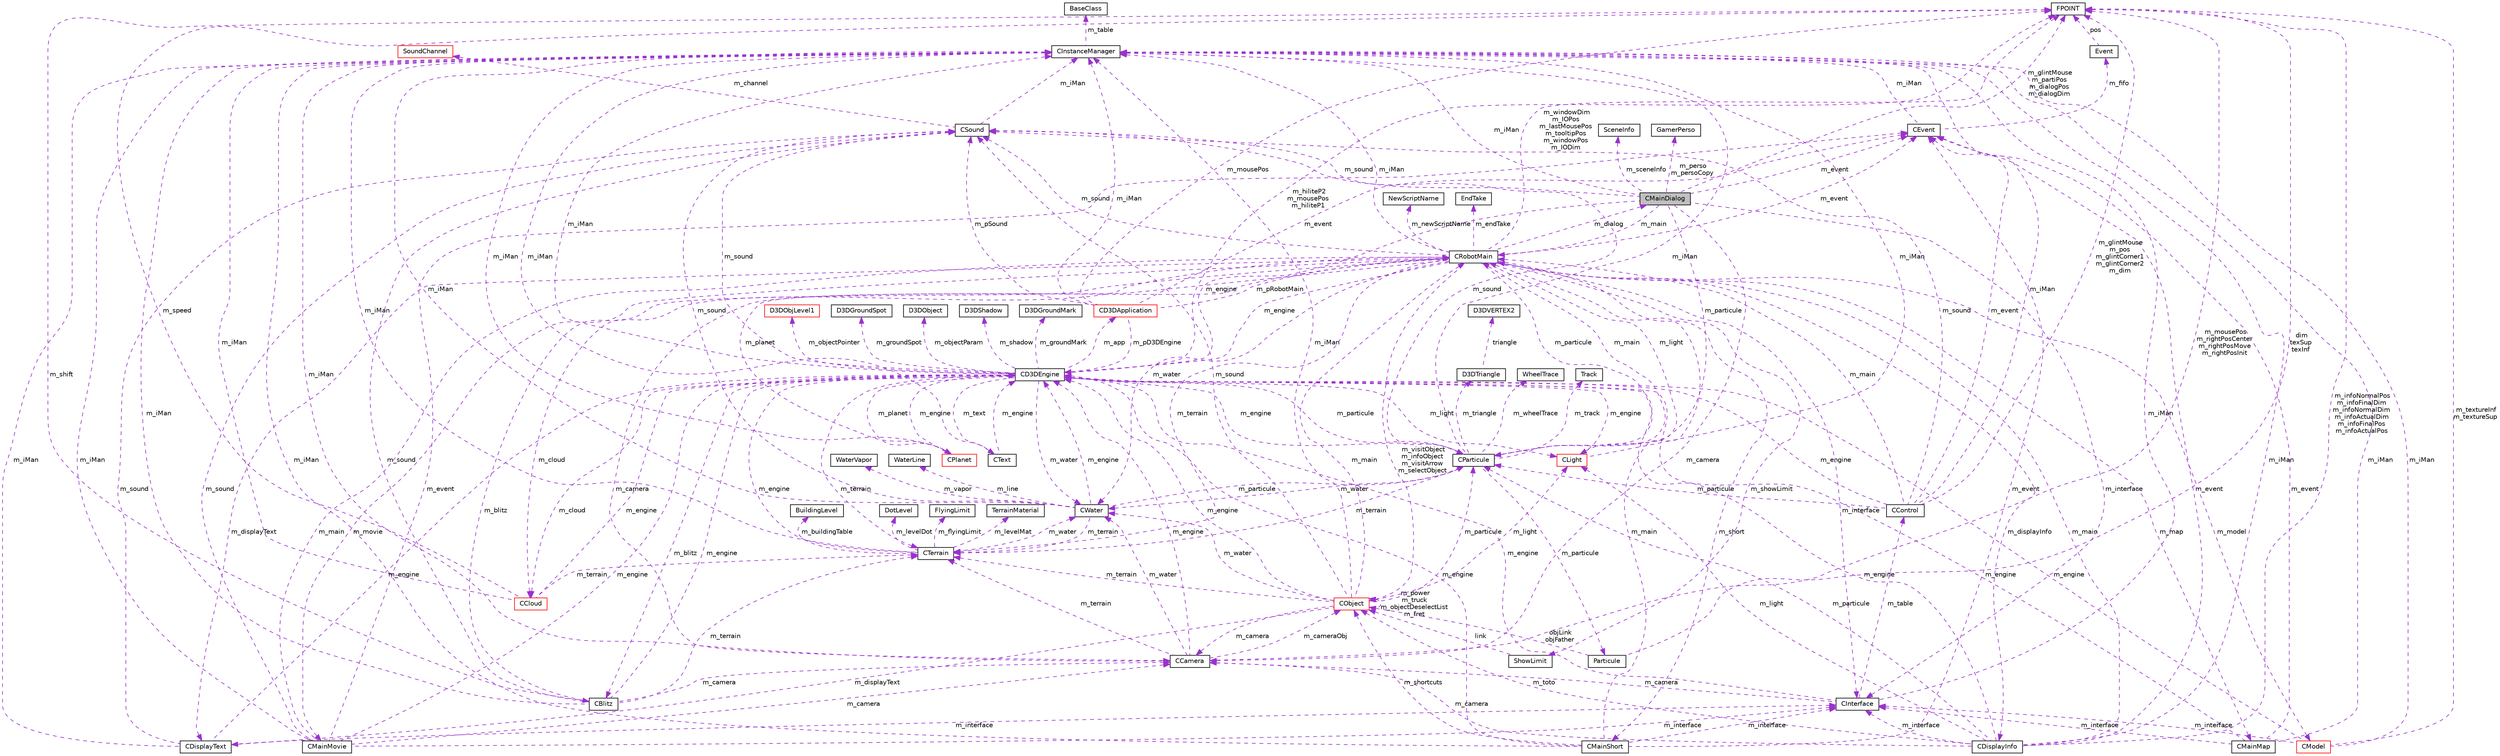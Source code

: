 digraph G
{
  edge [fontname="Helvetica",fontsize="10",labelfontname="Helvetica",labelfontsize="10"];
  node [fontname="Helvetica",fontsize="10",shape=record];
  Node1 [label="CMainDialog",height=0.2,width=0.4,color="black", fillcolor="grey75", style="filled" fontcolor="black"];
  Node2 -> Node1 [dir="back",color="darkorchid3",fontsize="10",style="dashed",label=" m_particule" ,fontname="Helvetica"];
  Node2 [label="CParticule",height=0.2,width=0.4,color="black", fillcolor="white", style="filled",URL="$class_c_particule.html"];
  Node3 -> Node2 [dir="back",color="darkorchid3",fontsize="10",style="dashed",label=" m_water" ,fontname="Helvetica"];
  Node3 [label="CWater",height=0.2,width=0.4,color="black", fillcolor="white", style="filled",URL="$class_c_water.html"];
  Node2 -> Node3 [dir="back",color="darkorchid3",fontsize="10",style="dashed",label=" m_particule" ,fontname="Helvetica"];
  Node4 -> Node3 [dir="back",color="darkorchid3",fontsize="10",style="dashed",label=" m_iMan" ,fontname="Helvetica"];
  Node4 [label="CInstanceManager",height=0.2,width=0.4,color="black", fillcolor="white", style="filled",URL="$class_c_instance_manager.html"];
  Node5 -> Node4 [dir="back",color="darkorchid3",fontsize="10",style="dashed",label=" m_table" ,fontname="Helvetica"];
  Node5 [label="BaseClass",height=0.2,width=0.4,color="black", fillcolor="white", style="filled",URL="$struct_base_class.html"];
  Node6 -> Node3 [dir="back",color="darkorchid3",fontsize="10",style="dashed",label=" m_terrain" ,fontname="Helvetica"];
  Node6 [label="CTerrain",height=0.2,width=0.4,color="black", fillcolor="white", style="filled",URL="$class_c_terrain.html"];
  Node7 -> Node6 [dir="back",color="darkorchid3",fontsize="10",style="dashed",label=" m_levelMat" ,fontname="Helvetica"];
  Node7 [label="TerrainMaterial",height=0.2,width=0.4,color="black", fillcolor="white", style="filled",URL="$struct_terrain_material.html"];
  Node3 -> Node6 [dir="back",color="darkorchid3",fontsize="10",style="dashed",label=" m_water" ,fontname="Helvetica"];
  Node8 -> Node6 [dir="back",color="darkorchid3",fontsize="10",style="dashed",label=" m_buildingTable" ,fontname="Helvetica"];
  Node8 [label="BuildingLevel",height=0.2,width=0.4,color="black", fillcolor="white", style="filled",URL="$struct_building_level.html"];
  Node4 -> Node6 [dir="back",color="darkorchid3",fontsize="10",style="dashed",label=" m_iMan" ,fontname="Helvetica"];
  Node9 -> Node6 [dir="back",color="darkorchid3",fontsize="10",style="dashed",label=" m_levelDot" ,fontname="Helvetica"];
  Node9 [label="DotLevel",height=0.2,width=0.4,color="black", fillcolor="white", style="filled",URL="$struct_dot_level.html"];
  Node10 -> Node6 [dir="back",color="darkorchid3",fontsize="10",style="dashed",label=" m_engine" ,fontname="Helvetica"];
  Node10 [label="CD3DEngine",height=0.2,width=0.4,color="black", fillcolor="white", style="filled",URL="$class_c_d3_d_engine.html"];
  Node11 -> Node10 [dir="back",color="darkorchid3",fontsize="10",style="dashed",label=" m_groundMark" ,fontname="Helvetica"];
  Node11 [label="D3DGroundMark",height=0.2,width=0.4,color="black", fillcolor="white", style="filled",URL="$struct_d3_d_ground_mark.html"];
  Node2 -> Node10 [dir="back",color="darkorchid3",fontsize="10",style="dashed",label=" m_particule" ,fontname="Helvetica"];
  Node3 -> Node10 [dir="back",color="darkorchid3",fontsize="10",style="dashed",label=" m_water" ,fontname="Helvetica"];
  Node12 -> Node10 [dir="back",color="darkorchid3",fontsize="10",style="dashed",label=" m_blitz" ,fontname="Helvetica"];
  Node12 [label="CBlitz",height=0.2,width=0.4,color="black", fillcolor="white", style="filled",URL="$class_c_blitz.html"];
  Node13 -> Node12 [dir="back",color="darkorchid3",fontsize="10",style="dashed",label=" m_camera" ,fontname="Helvetica"];
  Node13 [label="CCamera",height=0.2,width=0.4,color="black", fillcolor="white", style="filled",URL="$class_c_camera.html"];
  Node3 -> Node13 [dir="back",color="darkorchid3",fontsize="10",style="dashed",label=" m_water" ,fontname="Helvetica"];
  Node4 -> Node13 [dir="back",color="darkorchid3",fontsize="10",style="dashed",label=" m_iMan" ,fontname="Helvetica"];
  Node6 -> Node13 [dir="back",color="darkorchid3",fontsize="10",style="dashed",label=" m_terrain" ,fontname="Helvetica"];
  Node14 -> Node13 [dir="back",color="darkorchid3",fontsize="10",style="dashed",label=" m_mousePos\nm_rightPosCenter\nm_rightPosMove\nm_rightPosInit" ,fontname="Helvetica"];
  Node14 [label="FPOINT",height=0.2,width=0.4,color="black", fillcolor="white", style="filled",URL="$struct_f_p_o_i_n_t.html"];
  Node15 -> Node13 [dir="back",color="darkorchid3",fontsize="10",style="dashed",label=" m_cameraObj" ,fontname="Helvetica"];
  Node15 [label="CObject",height=0.2,width=0.4,color="red", fillcolor="white", style="filled",URL="$class_c_object.html"];
  Node2 -> Node15 [dir="back",color="darkorchid3",fontsize="10",style="dashed",label=" m_particule" ,fontname="Helvetica"];
  Node3 -> Node15 [dir="back",color="darkorchid3",fontsize="10",style="dashed",label=" m_water" ,fontname="Helvetica"];
  Node16 -> Node15 [dir="back",color="darkorchid3",fontsize="10",style="dashed",label=" m_light" ,fontname="Helvetica"];
  Node16 [label="CLight",height=0.2,width=0.4,color="red", fillcolor="white", style="filled",URL="$class_c_light.html"];
  Node4 -> Node16 [dir="back",color="darkorchid3",fontsize="10",style="dashed",label=" m_iMan" ,fontname="Helvetica"];
  Node10 -> Node16 [dir="back",color="darkorchid3",fontsize="10",style="dashed",label=" m_engine" ,fontname="Helvetica"];
  Node13 -> Node15 [dir="back",color="darkorchid3",fontsize="10",style="dashed",label=" m_camera" ,fontname="Helvetica"];
  Node17 -> Node15 [dir="back",color="darkorchid3",fontsize="10",style="dashed",label=" m_displayText" ,fontname="Helvetica"];
  Node17 [label="CDisplayText",height=0.2,width=0.4,color="black", fillcolor="white", style="filled",URL="$class_c_display_text.html"];
  Node18 -> Node17 [dir="back",color="darkorchid3",fontsize="10",style="dashed",label=" m_interface" ,fontname="Helvetica"];
  Node18 [label="CInterface",height=0.2,width=0.4,color="black", fillcolor="white", style="filled",URL="$class_c_interface.html"];
  Node19 -> Node18 [dir="back",color="darkorchid3",fontsize="10",style="dashed",label=" m_table" ,fontname="Helvetica"];
  Node19 [label="CControl",height=0.2,width=0.4,color="black", fillcolor="white", style="filled",URL="$class_c_control.html"];
  Node2 -> Node19 [dir="back",color="darkorchid3",fontsize="10",style="dashed",label=" m_particule" ,fontname="Helvetica"];
  Node20 -> Node19 [dir="back",color="darkorchid3",fontsize="10",style="dashed",label=" m_main" ,fontname="Helvetica"];
  Node20 [label="CRobotMain",height=0.2,width=0.4,color="black", fillcolor="white", style="filled",URL="$class_c_robot_main.html"];
  Node2 -> Node20 [dir="back",color="darkorchid3",fontsize="10",style="dashed",label=" m_particule" ,fontname="Helvetica"];
  Node3 -> Node20 [dir="back",color="darkorchid3",fontsize="10",style="dashed",label=" m_water" ,fontname="Helvetica"];
  Node21 -> Node20 [dir="back",color="darkorchid3",fontsize="10",style="dashed",label=" m_showLimit" ,fontname="Helvetica"];
  Node21 [label="ShowLimit",height=0.2,width=0.4,color="black", fillcolor="white", style="filled",URL="$struct_show_limit.html"];
  Node15 -> Node21 [dir="back",color="darkorchid3",fontsize="10",style="dashed",label=" link" ,fontname="Helvetica"];
  Node16 -> Node20 [dir="back",color="darkorchid3",fontsize="10",style="dashed",label=" m_light" ,fontname="Helvetica"];
  Node12 -> Node20 [dir="back",color="darkorchid3",fontsize="10",style="dashed",label=" m_blitz" ,fontname="Helvetica"];
  Node22 -> Node20 [dir="back",color="darkorchid3",fontsize="10",style="dashed",label=" m_cloud" ,fontname="Helvetica"];
  Node22 [label="CCloud",height=0.2,width=0.4,color="red", fillcolor="white", style="filled",URL="$class_c_cloud.html"];
  Node4 -> Node22 [dir="back",color="darkorchid3",fontsize="10",style="dashed",label=" m_iMan" ,fontname="Helvetica"];
  Node6 -> Node22 [dir="back",color="darkorchid3",fontsize="10",style="dashed",label=" m_terrain" ,fontname="Helvetica"];
  Node14 -> Node22 [dir="back",color="darkorchid3",fontsize="10",style="dashed",label=" m_speed" ,fontname="Helvetica"];
  Node10 -> Node22 [dir="back",color="darkorchid3",fontsize="10",style="dashed",label=" m_engine" ,fontname="Helvetica"];
  Node1 -> Node20 [dir="back",color="darkorchid3",fontsize="10",style="dashed",label=" m_dialog" ,fontname="Helvetica"];
  Node13 -> Node20 [dir="back",color="darkorchid3",fontsize="10",style="dashed",label=" m_camera" ,fontname="Helvetica"];
  Node23 -> Node20 [dir="back",color="darkorchid3",fontsize="10",style="dashed",label=" m_movie" ,fontname="Helvetica"];
  Node23 [label="CMainMovie",height=0.2,width=0.4,color="black", fillcolor="white", style="filled",URL="$class_c_main_movie.html"];
  Node13 -> Node23 [dir="back",color="darkorchid3",fontsize="10",style="dashed",label=" m_camera" ,fontname="Helvetica"];
  Node20 -> Node23 [dir="back",color="darkorchid3",fontsize="10",style="dashed",label=" m_main" ,fontname="Helvetica"];
  Node18 -> Node23 [dir="back",color="darkorchid3",fontsize="10",style="dashed",label=" m_interface" ,fontname="Helvetica"];
  Node4 -> Node23 [dir="back",color="darkorchid3",fontsize="10",style="dashed",label=" m_iMan" ,fontname="Helvetica"];
  Node24 -> Node23 [dir="back",color="darkorchid3",fontsize="10",style="dashed",label=" m_event" ,fontname="Helvetica"];
  Node24 [label="CEvent",height=0.2,width=0.4,color="black", fillcolor="white", style="filled",URL="$class_c_event.html"];
  Node4 -> Node24 [dir="back",color="darkorchid3",fontsize="10",style="dashed",label=" m_iMan" ,fontname="Helvetica"];
  Node25 -> Node24 [dir="back",color="darkorchid3",fontsize="10",style="dashed",label=" m_fifo" ,fontname="Helvetica"];
  Node25 [label="Event",height=0.2,width=0.4,color="black", fillcolor="white", style="filled",URL="$struct_event.html"];
  Node14 -> Node25 [dir="back",color="darkorchid3",fontsize="10",style="dashed",label=" pos" ,fontname="Helvetica"];
  Node26 -> Node23 [dir="back",color="darkorchid3",fontsize="10",style="dashed",label=" m_sound" ,fontname="Helvetica"];
  Node26 [label="CSound",height=0.2,width=0.4,color="black", fillcolor="white", style="filled",URL="$class_c_sound.html"];
  Node4 -> Node26 [dir="back",color="darkorchid3",fontsize="10",style="dashed",label=" m_iMan" ,fontname="Helvetica"];
  Node27 -> Node26 [dir="back",color="darkorchid3",fontsize="10",style="dashed",label=" m_channel" ,fontname="Helvetica"];
  Node27 [label="SoundChannel",height=0.2,width=0.4,color="red", fillcolor="white", style="filled",URL="$struct_sound_channel.html"];
  Node10 -> Node23 [dir="back",color="darkorchid3",fontsize="10",style="dashed",label=" m_engine" ,fontname="Helvetica"];
  Node17 -> Node20 [dir="back",color="darkorchid3",fontsize="10",style="dashed",label=" m_displayText" ,fontname="Helvetica"];
  Node18 -> Node20 [dir="back",color="darkorchid3",fontsize="10",style="dashed",label=" m_interface" ,fontname="Helvetica"];
  Node28 -> Node20 [dir="back",color="darkorchid3",fontsize="10",style="dashed",label=" m_model" ,fontname="Helvetica"];
  Node28 [label="CModel",height=0.2,width=0.4,color="red", fillcolor="white", style="filled",URL="$class_c_model.html"];
  Node18 -> Node28 [dir="back",color="darkorchid3",fontsize="10",style="dashed",label=" m_interface" ,fontname="Helvetica"];
  Node4 -> Node28 [dir="back",color="darkorchid3",fontsize="10",style="dashed",label=" m_iMan" ,fontname="Helvetica"];
  Node14 -> Node28 [dir="back",color="darkorchid3",fontsize="10",style="dashed",label=" m_textureInf\nm_textureSup" ,fontname="Helvetica"];
  Node10 -> Node28 [dir="back",color="darkorchid3",fontsize="10",style="dashed",label=" m_engine" ,fontname="Helvetica"];
  Node4 -> Node20 [dir="back",color="darkorchid3",fontsize="10",style="dashed",label=" m_iMan" ,fontname="Helvetica"];
  Node29 -> Node20 [dir="back",color="darkorchid3",fontsize="10",style="dashed",label=" m_newScriptName" ,fontname="Helvetica"];
  Node29 [label="NewScriptName",height=0.2,width=0.4,color="black", fillcolor="white", style="filled",URL="$struct_new_script_name.html"];
  Node24 -> Node20 [dir="back",color="darkorchid3",fontsize="10",style="dashed",label=" m_event" ,fontname="Helvetica"];
  Node6 -> Node20 [dir="back",color="darkorchid3",fontsize="10",style="dashed",label=" m_terrain" ,fontname="Helvetica"];
  Node14 -> Node20 [dir="back",color="darkorchid3",fontsize="10",style="dashed",label=" m_windowDim\nm_IOPos\nm_lastMousePos\nm_tooltipPos\nm_windowPos\nm_IODim" ,fontname="Helvetica"];
  Node30 -> Node20 [dir="back",color="darkorchid3",fontsize="10",style="dashed",label=" m_short" ,fontname="Helvetica"];
  Node30 [label="CMainShort",height=0.2,width=0.4,color="black", fillcolor="white", style="filled",URL="$class_c_main_short.html"];
  Node20 -> Node30 [dir="back",color="darkorchid3",fontsize="10",style="dashed",label=" m_main" ,fontname="Helvetica"];
  Node18 -> Node30 [dir="back",color="darkorchid3",fontsize="10",style="dashed",label=" m_interface" ,fontname="Helvetica"];
  Node4 -> Node30 [dir="back",color="darkorchid3",fontsize="10",style="dashed",label=" m_iMan" ,fontname="Helvetica"];
  Node24 -> Node30 [dir="back",color="darkorchid3",fontsize="10",style="dashed",label=" m_event" ,fontname="Helvetica"];
  Node15 -> Node30 [dir="back",color="darkorchid3",fontsize="10",style="dashed",label=" m_shortcuts" ,fontname="Helvetica"];
  Node10 -> Node30 [dir="back",color="darkorchid3",fontsize="10",style="dashed",label=" m_engine" ,fontname="Helvetica"];
  Node26 -> Node20 [dir="back",color="darkorchid3",fontsize="10",style="dashed",label=" m_sound" ,fontname="Helvetica"];
  Node31 -> Node20 [dir="back",color="darkorchid3",fontsize="10",style="dashed",label=" m_planet" ,fontname="Helvetica"];
  Node31 [label="CPlanet",height=0.2,width=0.4,color="red", fillcolor="white", style="filled",URL="$class_c_planet.html"];
  Node4 -> Node31 [dir="back",color="darkorchid3",fontsize="10",style="dashed",label=" m_iMan" ,fontname="Helvetica"];
  Node10 -> Node31 [dir="back",color="darkorchid3",fontsize="10",style="dashed",label=" m_engine" ,fontname="Helvetica"];
  Node15 -> Node20 [dir="back",color="darkorchid3",fontsize="10",style="dashed",label=" m_visitObject\nm_infoObject\nm_visitArrow\nm_selectObject" ,fontname="Helvetica"];
  Node10 -> Node20 [dir="back",color="darkorchid3",fontsize="10",style="dashed",label=" m_engine" ,fontname="Helvetica"];
  Node32 -> Node20 [dir="back",color="darkorchid3",fontsize="10",style="dashed",label=" m_endTake" ,fontname="Helvetica"];
  Node32 [label="EndTake",height=0.2,width=0.4,color="black", fillcolor="white", style="filled",URL="$struct_end_take.html"];
  Node33 -> Node20 [dir="back",color="darkorchid3",fontsize="10",style="dashed",label=" m_displayInfo" ,fontname="Helvetica"];
  Node33 [label="CDisplayInfo",height=0.2,width=0.4,color="black", fillcolor="white", style="filled",URL="$class_c_display_info.html"];
  Node2 -> Node33 [dir="back",color="darkorchid3",fontsize="10",style="dashed",label=" m_particule" ,fontname="Helvetica"];
  Node16 -> Node33 [dir="back",color="darkorchid3",fontsize="10",style="dashed",label=" m_light" ,fontname="Helvetica"];
  Node13 -> Node33 [dir="back",color="darkorchid3",fontsize="10",style="dashed",label=" m_camera" ,fontname="Helvetica"];
  Node18 -> Node33 [dir="back",color="darkorchid3",fontsize="10",style="dashed",label=" m_interface" ,fontname="Helvetica"];
  Node20 -> Node33 [dir="back",color="darkorchid3",fontsize="10",style="dashed",label=" m_main" ,fontname="Helvetica"];
  Node4 -> Node33 [dir="back",color="darkorchid3",fontsize="10",style="dashed",label=" m_iMan" ,fontname="Helvetica"];
  Node24 -> Node33 [dir="back",color="darkorchid3",fontsize="10",style="dashed",label=" m_event" ,fontname="Helvetica"];
  Node14 -> Node33 [dir="back",color="darkorchid3",fontsize="10",style="dashed",label=" m_infoNormalPos\nm_infoFinalDim\nm_infoNormalDim\nm_infoActualDim\nm_infoFinalPos\nm_infoActualPos" ,fontname="Helvetica"];
  Node15 -> Node33 [dir="back",color="darkorchid3",fontsize="10",style="dashed",label=" m_toto" ,fontname="Helvetica"];
  Node10 -> Node33 [dir="back",color="darkorchid3",fontsize="10",style="dashed",label=" m_engine" ,fontname="Helvetica"];
  Node34 -> Node20 [dir="back",color="darkorchid3",fontsize="10",style="dashed",label=" m_map" ,fontname="Helvetica"];
  Node34 [label="CMainMap",height=0.2,width=0.4,color="black", fillcolor="white", style="filled",URL="$class_c_main_map.html"];
  Node18 -> Node34 [dir="back",color="darkorchid3",fontsize="10",style="dashed",label=" m_interface" ,fontname="Helvetica"];
  Node4 -> Node34 [dir="back",color="darkorchid3",fontsize="10",style="dashed",label=" m_iMan" ,fontname="Helvetica"];
  Node24 -> Node34 [dir="back",color="darkorchid3",fontsize="10",style="dashed",label=" m_event" ,fontname="Helvetica"];
  Node10 -> Node34 [dir="back",color="darkorchid3",fontsize="10",style="dashed",label=" m_engine" ,fontname="Helvetica"];
  Node4 -> Node19 [dir="back",color="darkorchid3",fontsize="10",style="dashed",label=" m_iMan" ,fontname="Helvetica"];
  Node24 -> Node19 [dir="back",color="darkorchid3",fontsize="10",style="dashed",label=" m_event" ,fontname="Helvetica"];
  Node14 -> Node19 [dir="back",color="darkorchid3",fontsize="10",style="dashed",label=" m_glintMouse\nm_pos\nm_glintCorner1\nm_glintCorner2\nm_dim" ,fontname="Helvetica"];
  Node26 -> Node19 [dir="back",color="darkorchid3",fontsize="10",style="dashed",label=" m_sound" ,fontname="Helvetica"];
  Node10 -> Node19 [dir="back",color="darkorchid3",fontsize="10",style="dashed",label=" m_engine" ,fontname="Helvetica"];
  Node13 -> Node18 [dir="back",color="darkorchid3",fontsize="10",style="dashed",label=" m_camera" ,fontname="Helvetica"];
  Node4 -> Node18 [dir="back",color="darkorchid3",fontsize="10",style="dashed",label=" m_iMan" ,fontname="Helvetica"];
  Node10 -> Node18 [dir="back",color="darkorchid3",fontsize="10",style="dashed",label=" m_engine" ,fontname="Helvetica"];
  Node4 -> Node17 [dir="back",color="darkorchid3",fontsize="10",style="dashed",label=" m_iMan" ,fontname="Helvetica"];
  Node26 -> Node17 [dir="back",color="darkorchid3",fontsize="10",style="dashed",label=" m_sound" ,fontname="Helvetica"];
  Node10 -> Node17 [dir="back",color="darkorchid3",fontsize="10",style="dashed",label=" m_engine" ,fontname="Helvetica"];
  Node20 -> Node15 [dir="back",color="darkorchid3",fontsize="10",style="dashed",label=" m_main" ,fontname="Helvetica"];
  Node4 -> Node15 [dir="back",color="darkorchid3",fontsize="10",style="dashed",label=" m_iMan" ,fontname="Helvetica"];
  Node6 -> Node15 [dir="back",color="darkorchid3",fontsize="10",style="dashed",label=" m_terrain" ,fontname="Helvetica"];
  Node26 -> Node15 [dir="back",color="darkorchid3",fontsize="10",style="dashed",label=" m_sound" ,fontname="Helvetica"];
  Node15 -> Node15 [dir="back",color="darkorchid3",fontsize="10",style="dashed",label=" m_power\nm_truck\nm_objectDeselectList\nm_fret" ,fontname="Helvetica"];
  Node10 -> Node15 [dir="back",color="darkorchid3",fontsize="10",style="dashed",label=" m_engine" ,fontname="Helvetica"];
  Node10 -> Node13 [dir="back",color="darkorchid3",fontsize="10",style="dashed",label=" m_engine" ,fontname="Helvetica"];
  Node4 -> Node12 [dir="back",color="darkorchid3",fontsize="10",style="dashed",label=" m_iMan" ,fontname="Helvetica"];
  Node6 -> Node12 [dir="back",color="darkorchid3",fontsize="10",style="dashed",label=" m_terrain" ,fontname="Helvetica"];
  Node14 -> Node12 [dir="back",color="darkorchid3",fontsize="10",style="dashed",label=" m_shift" ,fontname="Helvetica"];
  Node26 -> Node12 [dir="back",color="darkorchid3",fontsize="10",style="dashed",label=" m_sound" ,fontname="Helvetica"];
  Node10 -> Node12 [dir="back",color="darkorchid3",fontsize="10",style="dashed",label=" m_engine" ,fontname="Helvetica"];
  Node16 -> Node10 [dir="back",color="darkorchid3",fontsize="10",style="dashed",label=" m_light" ,fontname="Helvetica"];
  Node35 -> Node10 [dir="back",color="darkorchid3",fontsize="10",style="dashed",label=" m_objectPointer" ,fontname="Helvetica"];
  Node35 [label="D3DObjLevel1",height=0.2,width=0.4,color="red", fillcolor="white", style="filled",URL="$struct_d3_d_obj_level1.html"];
  Node22 -> Node10 [dir="back",color="darkorchid3",fontsize="10",style="dashed",label=" m_cloud" ,fontname="Helvetica"];
  Node36 -> Node10 [dir="back",color="darkorchid3",fontsize="10",style="dashed",label=" m_groundSpot" ,fontname="Helvetica"];
  Node36 [label="D3DGroundSpot",height=0.2,width=0.4,color="black", fillcolor="white", style="filled",URL="$struct_d3_d_ground_spot.html"];
  Node4 -> Node10 [dir="back",color="darkorchid3",fontsize="10",style="dashed",label=" m_iMan" ,fontname="Helvetica"];
  Node6 -> Node10 [dir="back",color="darkorchid3",fontsize="10",style="dashed",label=" m_terrain" ,fontname="Helvetica"];
  Node37 -> Node10 [dir="back",color="darkorchid3",fontsize="10",style="dashed",label=" m_app" ,fontname="Helvetica"];
  Node37 [label="CD3DApplication",height=0.2,width=0.4,color="red", fillcolor="white", style="filled",URL="$class_c_d3_d_application.html"];
  Node20 -> Node37 [dir="back",color="darkorchid3",fontsize="10",style="dashed",label=" m_pRobotMain" ,fontname="Helvetica"];
  Node4 -> Node37 [dir="back",color="darkorchid3",fontsize="10",style="dashed",label=" m_iMan" ,fontname="Helvetica"];
  Node24 -> Node37 [dir="back",color="darkorchid3",fontsize="10",style="dashed",label=" m_event" ,fontname="Helvetica"];
  Node14 -> Node37 [dir="back",color="darkorchid3",fontsize="10",style="dashed",label=" m_mousePos" ,fontname="Helvetica"];
  Node26 -> Node37 [dir="back",color="darkorchid3",fontsize="10",style="dashed",label=" m_pSound" ,fontname="Helvetica"];
  Node10 -> Node37 [dir="back",color="darkorchid3",fontsize="10",style="dashed",label=" m_pD3DEngine" ,fontname="Helvetica"];
  Node14 -> Node10 [dir="back",color="darkorchid3",fontsize="10",style="dashed",label=" m_hiliteP2\nm_mousePos\nm_hiliteP1" ,fontname="Helvetica"];
  Node38 -> Node10 [dir="back",color="darkorchid3",fontsize="10",style="dashed",label=" m_objectParam" ,fontname="Helvetica"];
  Node38 [label="D3DObject",height=0.2,width=0.4,color="black", fillcolor="white", style="filled",URL="$struct_d3_d_object.html"];
  Node26 -> Node10 [dir="back",color="darkorchid3",fontsize="10",style="dashed",label=" m_sound" ,fontname="Helvetica"];
  Node31 -> Node10 [dir="back",color="darkorchid3",fontsize="10",style="dashed",label=" m_planet" ,fontname="Helvetica"];
  Node39 -> Node10 [dir="back",color="darkorchid3",fontsize="10",style="dashed",label=" m_text" ,fontname="Helvetica"];
  Node39 [label="CText",height=0.2,width=0.4,color="black", fillcolor="white", style="filled",URL="$class_c_text.html"];
  Node4 -> Node39 [dir="back",color="darkorchid3",fontsize="10",style="dashed",label=" m_iMan" ,fontname="Helvetica"];
  Node10 -> Node39 [dir="back",color="darkorchid3",fontsize="10",style="dashed",label=" m_engine" ,fontname="Helvetica"];
  Node40 -> Node10 [dir="back",color="darkorchid3",fontsize="10",style="dashed",label=" m_shadow" ,fontname="Helvetica"];
  Node40 [label="D3DShadow",height=0.2,width=0.4,color="black", fillcolor="white", style="filled",URL="$struct_d3_d_shadow.html"];
  Node41 -> Node6 [dir="back",color="darkorchid3",fontsize="10",style="dashed",label=" m_flyingLimit" ,fontname="Helvetica"];
  Node41 [label="FlyingLimit",height=0.2,width=0.4,color="black", fillcolor="white", style="filled",URL="$struct_flying_limit.html"];
  Node42 -> Node3 [dir="back",color="darkorchid3",fontsize="10",style="dashed",label=" m_line" ,fontname="Helvetica"];
  Node42 [label="WaterLine",height=0.2,width=0.4,color="black", fillcolor="white", style="filled",URL="$struct_water_line.html"];
  Node26 -> Node3 [dir="back",color="darkorchid3",fontsize="10",style="dashed",label=" m_sound" ,fontname="Helvetica"];
  Node43 -> Node3 [dir="back",color="darkorchid3",fontsize="10",style="dashed",label=" m_vapor" ,fontname="Helvetica"];
  Node43 [label="WaterVapor",height=0.2,width=0.4,color="black", fillcolor="white", style="filled",URL="$struct_water_vapor.html"];
  Node10 -> Node3 [dir="back",color="darkorchid3",fontsize="10",style="dashed",label=" m_engine" ,fontname="Helvetica"];
  Node20 -> Node2 [dir="back",color="darkorchid3",fontsize="10",style="dashed",label=" m_main" ,fontname="Helvetica"];
  Node4 -> Node2 [dir="back",color="darkorchid3",fontsize="10",style="dashed",label=" m_iMan" ,fontname="Helvetica"];
  Node44 -> Node2 [dir="back",color="darkorchid3",fontsize="10",style="dashed",label=" m_track" ,fontname="Helvetica"];
  Node44 [label="Track",height=0.2,width=0.4,color="black", fillcolor="white", style="filled",URL="$struct_track.html"];
  Node45 -> Node2 [dir="back",color="darkorchid3",fontsize="10",style="dashed",label=" m_particule" ,fontname="Helvetica"];
  Node45 [label="Particule",height=0.2,width=0.4,color="black", fillcolor="white", style="filled",URL="$struct_particule.html"];
  Node14 -> Node45 [dir="back",color="darkorchid3",fontsize="10",style="dashed",label=" dim\ntexSup\ntexInf" ,fontname="Helvetica"];
  Node15 -> Node45 [dir="back",color="darkorchid3",fontsize="10",style="dashed",label=" objLink\nobjFather" ,fontname="Helvetica"];
  Node6 -> Node2 [dir="back",color="darkorchid3",fontsize="10",style="dashed",label=" m_terrain" ,fontname="Helvetica"];
  Node26 -> Node2 [dir="back",color="darkorchid3",fontsize="10",style="dashed",label=" m_sound" ,fontname="Helvetica"];
  Node46 -> Node2 [dir="back",color="darkorchid3",fontsize="10",style="dashed",label=" m_triangle" ,fontname="Helvetica"];
  Node46 [label="D3DTriangle",height=0.2,width=0.4,color="black", fillcolor="white", style="filled",URL="$struct_d3_d_triangle.html"];
  Node47 -> Node46 [dir="back",color="darkorchid3",fontsize="10",style="dashed",label=" triangle" ,fontname="Helvetica"];
  Node47 [label="D3DVERTEX2",height=0.2,width=0.4,color="black", fillcolor="white", style="filled",URL="$struct_d3_d_v_e_r_t_e_x2.html"];
  Node10 -> Node2 [dir="back",color="darkorchid3",fontsize="10",style="dashed",label=" m_engine" ,fontname="Helvetica"];
  Node48 -> Node2 [dir="back",color="darkorchid3",fontsize="10",style="dashed",label=" m_wheelTrace" ,fontname="Helvetica"];
  Node48 [label="WheelTrace",height=0.2,width=0.4,color="black", fillcolor="white", style="filled",URL="$struct_wheel_trace.html"];
  Node13 -> Node1 [dir="back",color="darkorchid3",fontsize="10",style="dashed",label=" m_camera" ,fontname="Helvetica"];
  Node18 -> Node1 [dir="back",color="darkorchid3",fontsize="10",style="dashed",label=" m_interface" ,fontname="Helvetica"];
  Node20 -> Node1 [dir="back",color="darkorchid3",fontsize="10",style="dashed",label=" m_main" ,fontname="Helvetica"];
  Node4 -> Node1 [dir="back",color="darkorchid3",fontsize="10",style="dashed",label=" m_iMan" ,fontname="Helvetica"];
  Node24 -> Node1 [dir="back",color="darkorchid3",fontsize="10",style="dashed",label=" m_event" ,fontname="Helvetica"];
  Node14 -> Node1 [dir="back",color="darkorchid3",fontsize="10",style="dashed",label=" m_glintMouse\nm_partiPos\nm_dialogPos\nm_dialogDim" ,fontname="Helvetica"];
  Node49 -> Node1 [dir="back",color="darkorchid3",fontsize="10",style="dashed",label=" m_sceneInfo" ,fontname="Helvetica"];
  Node49 [label="SceneInfo",height=0.2,width=0.4,color="black", fillcolor="white", style="filled",URL="$struct_scene_info.html"];
  Node50 -> Node1 [dir="back",color="darkorchid3",fontsize="10",style="dashed",label=" m_perso\nm_persoCopy" ,fontname="Helvetica"];
  Node50 [label="GamerPerso",height=0.2,width=0.4,color="black", fillcolor="white", style="filled",URL="$struct_gamer_perso.html"];
  Node26 -> Node1 [dir="back",color="darkorchid3",fontsize="10",style="dashed",label=" m_sound" ,fontname="Helvetica"];
  Node10 -> Node1 [dir="back",color="darkorchid3",fontsize="10",style="dashed",label=" m_engine" ,fontname="Helvetica"];
}
